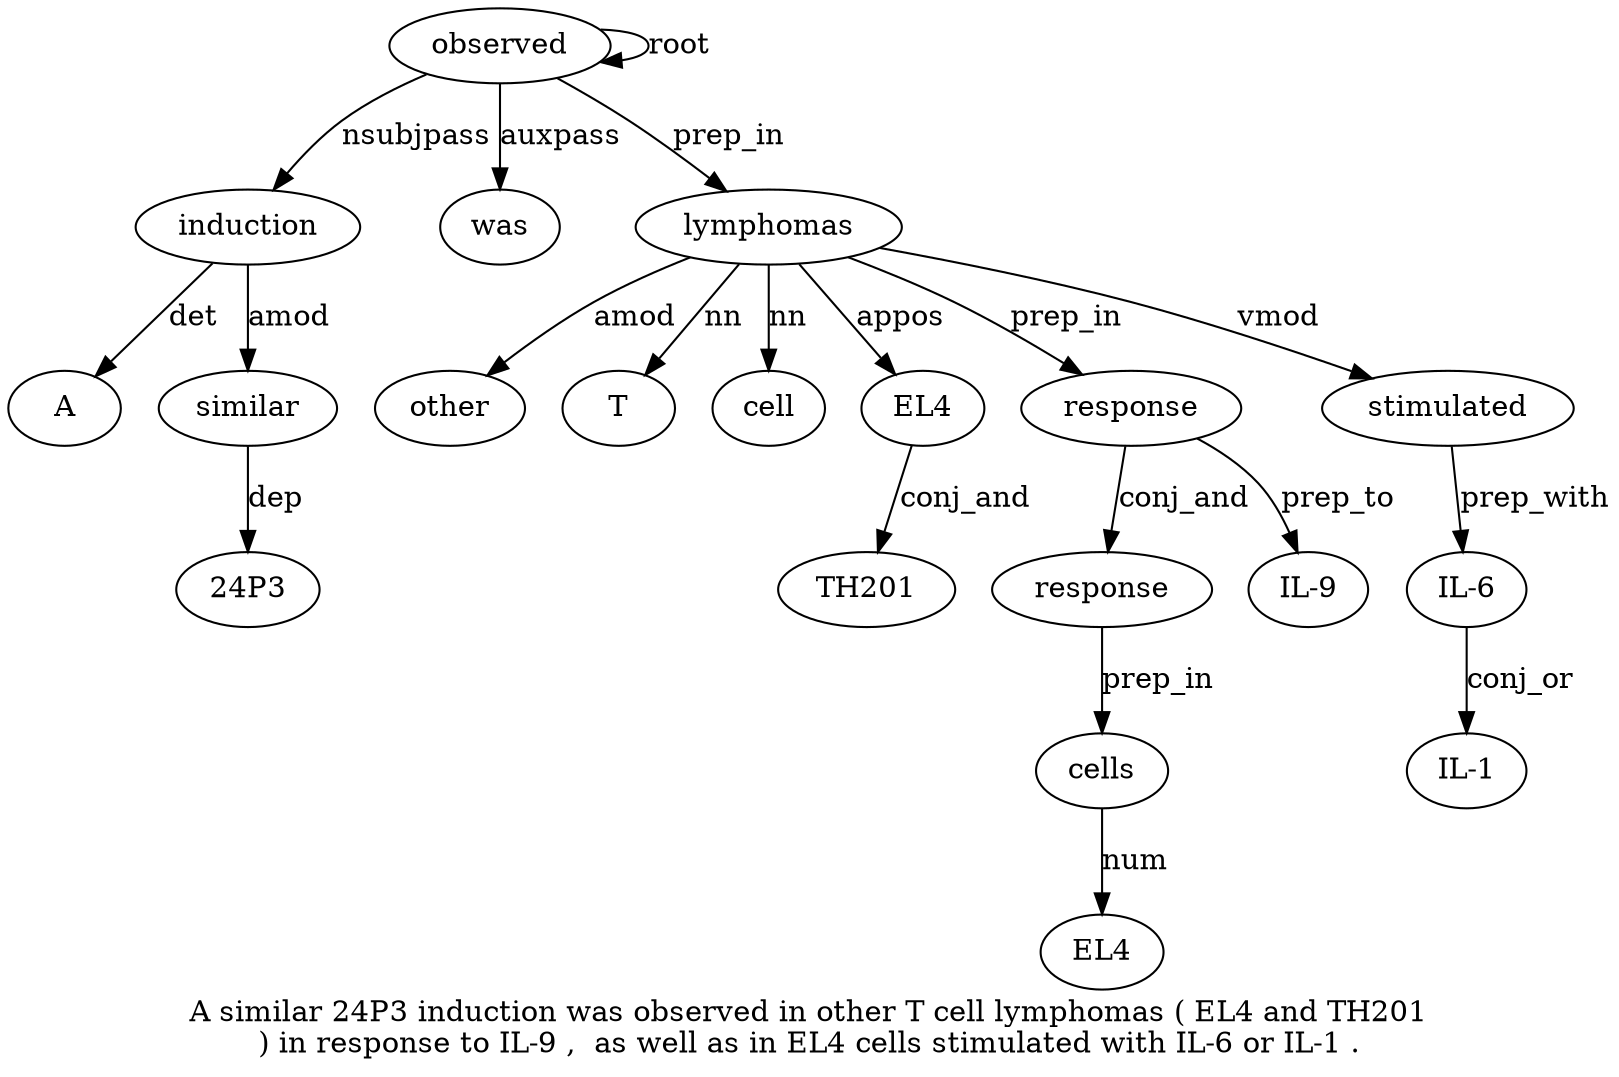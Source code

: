 digraph "A similar 24P3 induction was observed in other T cell lymphomas ( EL4 and TH201 ) in response to IL-9 ,  as well as in EL4 cells stimulated with IL-6 or IL-1 ." {
label="A similar 24P3 induction was observed in other T cell lymphomas ( EL4 and TH201
) in response to IL-9 ,  as well as in EL4 cells stimulated with IL-6 or IL-1 .";
induction4 [style=filled, fillcolor=white, label=induction];
A1 [style=filled, fillcolor=white, label=A];
induction4 -> A1  [label=det];
similar2 [style=filled, fillcolor=white, label=similar];
induction4 -> similar2  [label=amod];
"24P3" [style=filled, fillcolor=white, label="24P3"];
similar2 -> "24P3"  [label=dep];
observed6 [style=filled, fillcolor=white, label=observed];
observed6 -> induction4  [label=nsubjpass];
was5 [style=filled, fillcolor=white, label=was];
observed6 -> was5  [label=auxpass];
observed6 -> observed6  [label=root];
lymphomas11 [style=filled, fillcolor=white, label=lymphomas];
other8 [style=filled, fillcolor=white, label=other];
lymphomas11 -> other8  [label=amod];
T9 [style=filled, fillcolor=white, label=T];
lymphomas11 -> T9  [label=nn];
cell10 [style=filled, fillcolor=white, label=cell];
lymphomas11 -> cell10  [label=nn];
observed6 -> lymphomas11  [label=prep_in];
EL413 [style=filled, fillcolor=white, label=EL4];
lymphomas11 -> EL413  [label=appos];
TH20115 [style=filled, fillcolor=white, label=TH201];
EL413 -> TH20115  [label=conj_and];
response18 [style=filled, fillcolor=white, label=response];
lymphomas11 -> response18  [label=prep_in];
"response18'" [style=filled, fillcolor=white, label=response];
response18 -> "response18'"  [label=conj_and];
"IL-920" [style=filled, fillcolor=white, label="IL-9"];
response18 -> "IL-920"  [label=prep_to];
cells27 [style=filled, fillcolor=white, label=cells];
EL426 [style=filled, fillcolor=white, label=EL4];
cells27 -> EL426  [label=num];
"response18'" -> cells27  [label=prep_in];
stimulated28 [style=filled, fillcolor=white, label=stimulated];
lymphomas11 -> stimulated28  [label=vmod];
"IL-630" [style=filled, fillcolor=white, label="IL-6"];
stimulated28 -> "IL-630"  [label=prep_with];
"IL-132" [style=filled, fillcolor=white, label="IL-1"];
"IL-630" -> "IL-132"  [label=conj_or];
}
